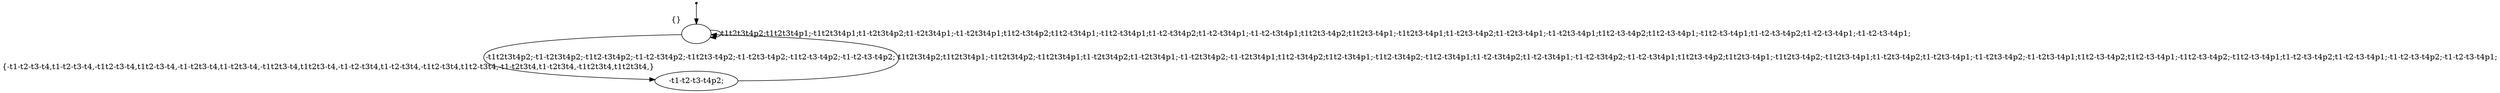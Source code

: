 digraph G {
  Initial [shape=point];
  Initial -> S0;
  S0 [label="", xlabel= "{}"];
  S0 -> S0 [label="t1t2t3t4p2;t1t2t3t4p1;-t1t2t3t4p1;t1-t2t3t4p2;t1-t2t3t4p1;-t1-t2t3t4p1;t1t2-t3t4p2;t1t2-t3t4p1;-t1t2-t3t4p1;t1-t2-t3t4p2;t1-t2-t3t4p1;-t1-t2-t3t4p1;t1t2t3-t4p2;t1t2t3-t4p1;-t1t2t3-t4p1;t1-t2t3-t4p2;t1-t2t3-t4p1;-t1-t2t3-t4p1;t1t2-t3-t4p2;t1t2-t3-t4p1;-t1t2-t3-t4p1;t1-t2-t3-t4p2;t1-t2-t3-t4p1;-t1-t2-t3-t4p1;"];
  S0 -> S1 [label="-t1t2t3t4p2;-t1-t2t3t4p2;-t1t2-t3t4p2;-t1-t2-t3t4p2;-t1t2t3-t4p2;-t1-t2t3-t4p2;-t1t2-t3-t4p2;-t1-t2-t3-t4p2;"];
  S1 [label="-t1-t2-t3-t4p2;", xlabel= "{-t1-t2-t3-t4,t1-t2-t3-t4,-t1t2-t3-t4,t1t2-t3-t4,-t1-t2t3-t4,t1-t2t3-t4,-t1t2t3-t4,t1t2t3-t4,-t1-t2-t3t4,t1-t2-t3t4,-t1t2-t3t4,t1t2-t3t4,-t1-t2t3t4,t1-t2t3t4,-t1t2t3t4,t1t2t3t4,}"];
  S1 -> S0 [label="t1t2t3t4p2;t1t2t3t4p1;-t1t2t3t4p2;-t1t2t3t4p1;t1-t2t3t4p2;t1-t2t3t4p1;-t1-t2t3t4p2;-t1-t2t3t4p1;t1t2-t3t4p2;t1t2-t3t4p1;-t1t2-t3t4p2;-t1t2-t3t4p1;t1-t2-t3t4p2;t1-t2-t3t4p1;-t1-t2-t3t4p2;-t1-t2-t3t4p1;t1t2t3-t4p2;t1t2t3-t4p1;-t1t2t3-t4p2;-t1t2t3-t4p1;t1-t2t3-t4p2;t1-t2t3-t4p1;-t1-t2t3-t4p2;-t1-t2t3-t4p1;t1t2-t3-t4p2;t1t2-t3-t4p1;-t1t2-t3-t4p2;-t1t2-t3-t4p1;t1-t2-t3-t4p2;t1-t2-t3-t4p1;-t1-t2-t3-t4p2;-t1-t2-t3-t4p1;"];
}